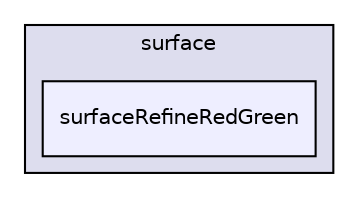 digraph "applications/utilities/surface/surfaceRefineRedGreen" {
  bgcolor=transparent;
  compound=true
  node [ fontsize="10", fontname="Helvetica"];
  edge [ labelfontsize="10", labelfontname="Helvetica"];
  subgraph clusterdir_f17de662d5fa06afbf0442aecb6ca0a0 {
    graph [ bgcolor="#ddddee", pencolor="black", label="surface" fontname="Helvetica", fontsize="10", URL="dir_f17de662d5fa06afbf0442aecb6ca0a0.html"]
  dir_c116b04a12ad8b5a067e4fe9dee92182 [shape=box, label="surfaceRefineRedGreen", style="filled", fillcolor="#eeeeff", pencolor="black", URL="dir_c116b04a12ad8b5a067e4fe9dee92182.html"];
  }
}

